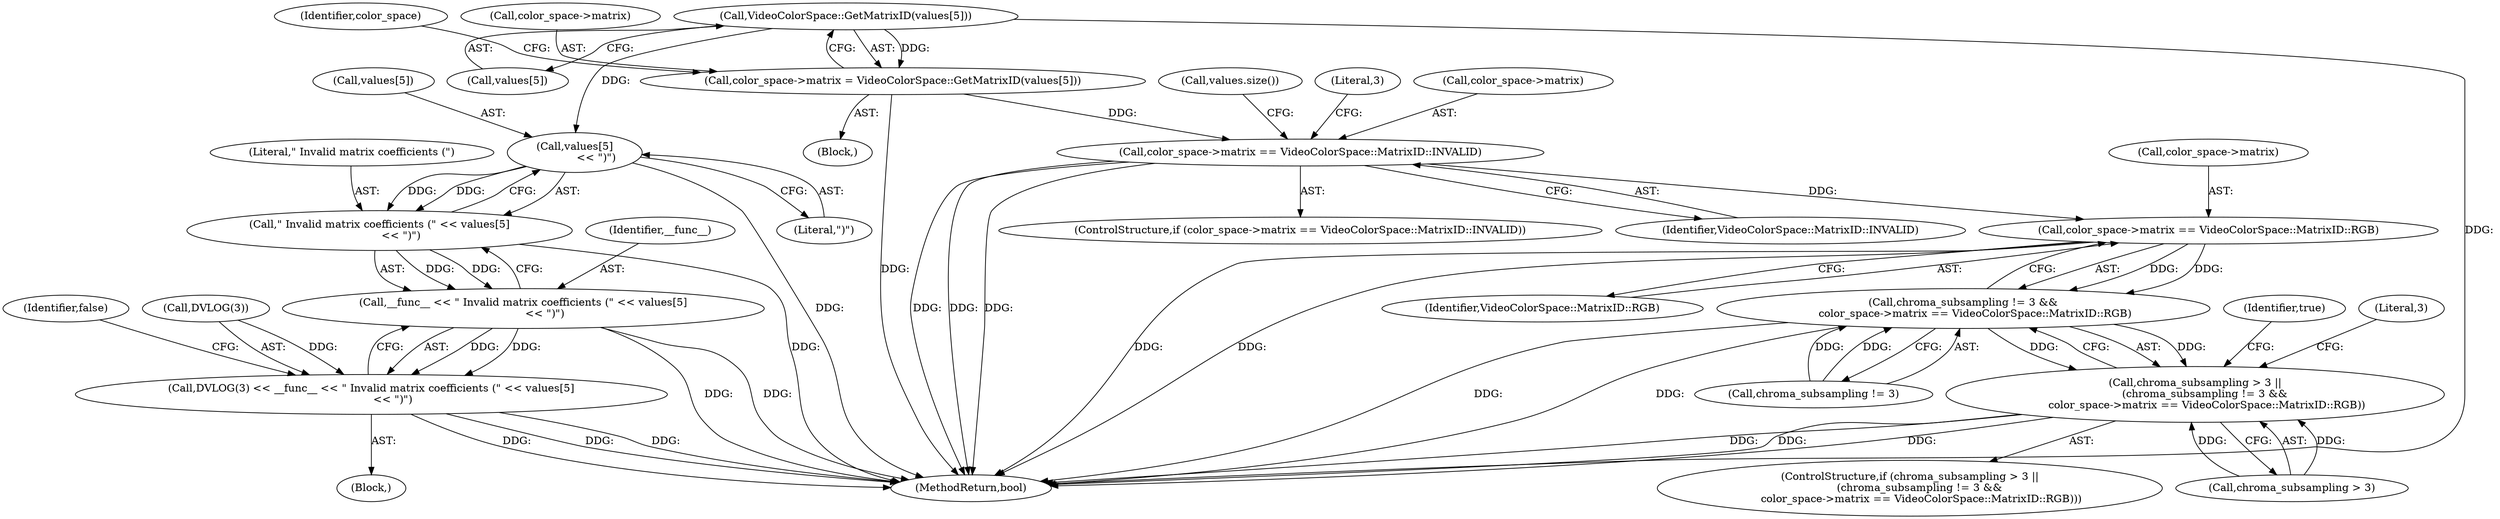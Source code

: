 digraph "0_Chrome_2fb4f2c9c461551d43fdfa28ef4c960da81a47dd_6@array" {
"1000418" [label="(Call,VideoColorSpace::GetMatrixID(values[5]))"];
"1000414" [label="(Call,color_space->matrix = VideoColorSpace::GetMatrixID(values[5]))"];
"1000423" [label="(Call,color_space->matrix == VideoColorSpace::MatrixID::INVALID)"];
"1000503" [label="(Call,color_space->matrix == VideoColorSpace::MatrixID::RGB)"];
"1000499" [label="(Call,chroma_subsampling != 3 &&\n       color_space->matrix == VideoColorSpace::MatrixID::RGB)"];
"1000495" [label="(Call,chroma_subsampling > 3 ||\n      (chroma_subsampling != 3 &&\n       color_space->matrix == VideoColorSpace::MatrixID::RGB))"];
"1000436" [label="(Call,values[5]\n             << \")\")"];
"1000434" [label="(Call,\" Invalid matrix coefficients (\" << values[5]\n             << \")\")"];
"1000432" [label="(Call,__func__ << \" Invalid matrix coefficients (\" << values[5]\n             << \")\")"];
"1000429" [label="(Call,DVLOG(3) << __func__ << \" Invalid matrix coefficients (\" << values[5]\n             << \")\")"];
"1000425" [label="(Identifier,color_space)"];
"1000428" [label="(Block,)"];
"1000431" [label="(Literal,3)"];
"1000414" [label="(Call,color_space->matrix = VideoColorSpace::GetMatrixID(values[5]))"];
"1000496" [label="(Call,chroma_subsampling > 3)"];
"1000418" [label="(Call,VideoColorSpace::GetMatrixID(values[5]))"];
"1000434" [label="(Call,\" Invalid matrix coefficients (\" << values[5]\n             << \")\")"];
"1000430" [label="(Call,DVLOG(3))"];
"1000495" [label="(Call,chroma_subsampling > 3 ||\n      (chroma_subsampling != 3 &&\n       color_space->matrix == VideoColorSpace::MatrixID::RGB))"];
"1000435" [label="(Literal,\" Invalid matrix coefficients (\")"];
"1000522" [label="(Identifier,true)"];
"1000442" [label="(Identifier,false)"];
"1000433" [label="(Identifier,__func__)"];
"1000415" [label="(Call,color_space->matrix)"];
"1000105" [label="(Block,)"];
"1000494" [label="(ControlStructure,if (chroma_subsampling > 3 ||\n      (chroma_subsampling != 3 &&\n       color_space->matrix == VideoColorSpace::MatrixID::RGB)))"];
"1000429" [label="(Call,DVLOG(3) << __func__ << \" Invalid matrix coefficients (\" << values[5]\n             << \")\")"];
"1000424" [label="(Call,color_space->matrix)"];
"1000507" [label="(Identifier,VideoColorSpace::MatrixID::RGB)"];
"1000503" [label="(Call,color_space->matrix == VideoColorSpace::MatrixID::RGB)"];
"1000423" [label="(Call,color_space->matrix == VideoColorSpace::MatrixID::INVALID)"];
"1000437" [label="(Call,values[5])"];
"1000419" [label="(Call,values[5])"];
"1000436" [label="(Call,values[5]\n             << \")\")"];
"1000504" [label="(Call,color_space->matrix)"];
"1000445" [label="(Call,values.size())"];
"1000500" [label="(Call,chroma_subsampling != 3)"];
"1000432" [label="(Call,__func__ << \" Invalid matrix coefficients (\" << values[5]\n             << \")\")"];
"1000427" [label="(Identifier,VideoColorSpace::MatrixID::INVALID)"];
"1000523" [label="(MethodReturn,bool)"];
"1000440" [label="(Literal,\")\")"];
"1000499" [label="(Call,chroma_subsampling != 3 &&\n       color_space->matrix == VideoColorSpace::MatrixID::RGB)"];
"1000511" [label="(Literal,3)"];
"1000422" [label="(ControlStructure,if (color_space->matrix == VideoColorSpace::MatrixID::INVALID))"];
"1000418" -> "1000414"  [label="AST: "];
"1000418" -> "1000419"  [label="CFG: "];
"1000419" -> "1000418"  [label="AST: "];
"1000414" -> "1000418"  [label="CFG: "];
"1000418" -> "1000523"  [label="DDG: "];
"1000418" -> "1000414"  [label="DDG: "];
"1000418" -> "1000436"  [label="DDG: "];
"1000414" -> "1000105"  [label="AST: "];
"1000415" -> "1000414"  [label="AST: "];
"1000425" -> "1000414"  [label="CFG: "];
"1000414" -> "1000523"  [label="DDG: "];
"1000414" -> "1000423"  [label="DDG: "];
"1000423" -> "1000422"  [label="AST: "];
"1000423" -> "1000427"  [label="CFG: "];
"1000424" -> "1000423"  [label="AST: "];
"1000427" -> "1000423"  [label="AST: "];
"1000431" -> "1000423"  [label="CFG: "];
"1000445" -> "1000423"  [label="CFG: "];
"1000423" -> "1000523"  [label="DDG: "];
"1000423" -> "1000523"  [label="DDG: "];
"1000423" -> "1000523"  [label="DDG: "];
"1000423" -> "1000503"  [label="DDG: "];
"1000503" -> "1000499"  [label="AST: "];
"1000503" -> "1000507"  [label="CFG: "];
"1000504" -> "1000503"  [label="AST: "];
"1000507" -> "1000503"  [label="AST: "];
"1000499" -> "1000503"  [label="CFG: "];
"1000503" -> "1000523"  [label="DDG: "];
"1000503" -> "1000523"  [label="DDG: "];
"1000503" -> "1000499"  [label="DDG: "];
"1000503" -> "1000499"  [label="DDG: "];
"1000499" -> "1000495"  [label="AST: "];
"1000499" -> "1000500"  [label="CFG: "];
"1000500" -> "1000499"  [label="AST: "];
"1000495" -> "1000499"  [label="CFG: "];
"1000499" -> "1000523"  [label="DDG: "];
"1000499" -> "1000523"  [label="DDG: "];
"1000499" -> "1000495"  [label="DDG: "];
"1000499" -> "1000495"  [label="DDG: "];
"1000500" -> "1000499"  [label="DDG: "];
"1000500" -> "1000499"  [label="DDG: "];
"1000495" -> "1000494"  [label="AST: "];
"1000495" -> "1000496"  [label="CFG: "];
"1000496" -> "1000495"  [label="AST: "];
"1000511" -> "1000495"  [label="CFG: "];
"1000522" -> "1000495"  [label="CFG: "];
"1000495" -> "1000523"  [label="DDG: "];
"1000495" -> "1000523"  [label="DDG: "];
"1000495" -> "1000523"  [label="DDG: "];
"1000496" -> "1000495"  [label="DDG: "];
"1000496" -> "1000495"  [label="DDG: "];
"1000436" -> "1000434"  [label="AST: "];
"1000436" -> "1000440"  [label="CFG: "];
"1000437" -> "1000436"  [label="AST: "];
"1000440" -> "1000436"  [label="AST: "];
"1000434" -> "1000436"  [label="CFG: "];
"1000436" -> "1000523"  [label="DDG: "];
"1000436" -> "1000434"  [label="DDG: "];
"1000436" -> "1000434"  [label="DDG: "];
"1000434" -> "1000432"  [label="AST: "];
"1000435" -> "1000434"  [label="AST: "];
"1000432" -> "1000434"  [label="CFG: "];
"1000434" -> "1000523"  [label="DDG: "];
"1000434" -> "1000432"  [label="DDG: "];
"1000434" -> "1000432"  [label="DDG: "];
"1000432" -> "1000429"  [label="AST: "];
"1000433" -> "1000432"  [label="AST: "];
"1000429" -> "1000432"  [label="CFG: "];
"1000432" -> "1000523"  [label="DDG: "];
"1000432" -> "1000523"  [label="DDG: "];
"1000432" -> "1000429"  [label="DDG: "];
"1000432" -> "1000429"  [label="DDG: "];
"1000429" -> "1000428"  [label="AST: "];
"1000430" -> "1000429"  [label="AST: "];
"1000442" -> "1000429"  [label="CFG: "];
"1000429" -> "1000523"  [label="DDG: "];
"1000429" -> "1000523"  [label="DDG: "];
"1000429" -> "1000523"  [label="DDG: "];
"1000430" -> "1000429"  [label="DDG: "];
}
